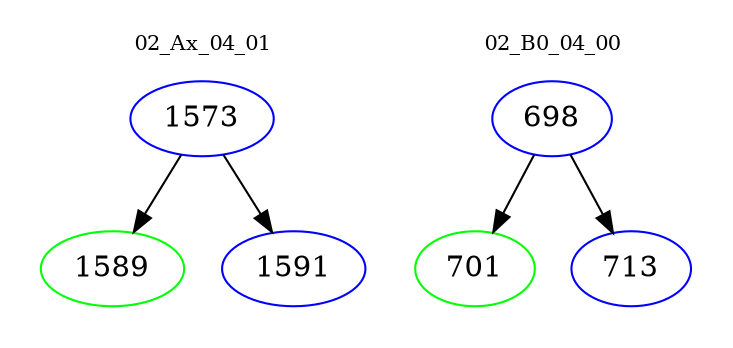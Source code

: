 digraph{
subgraph cluster_0 {
color = white
label = "02_Ax_04_01";
fontsize=10;
T0_1573 [label="1573", color="blue"]
T0_1573 -> T0_1589 [color="black"]
T0_1589 [label="1589", color="green"]
T0_1573 -> T0_1591 [color="black"]
T0_1591 [label="1591", color="blue"]
}
subgraph cluster_1 {
color = white
label = "02_B0_04_00";
fontsize=10;
T1_698 [label="698", color="blue"]
T1_698 -> T1_701 [color="black"]
T1_701 [label="701", color="green"]
T1_698 -> T1_713 [color="black"]
T1_713 [label="713", color="blue"]
}
}

